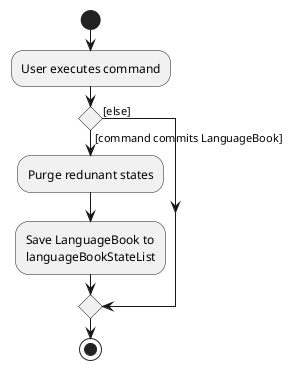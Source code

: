 @startuml
start
:User executes command;

'Since the beta syntax does not support placing the condition outside the
'diamond we place it as the true branch instead.

if () then ([command commits LanguageBook])
    :Purge redunant states;
    :Save LanguageBook to
    languageBookStateList;
else ([else])
endif
stop
@enduml

